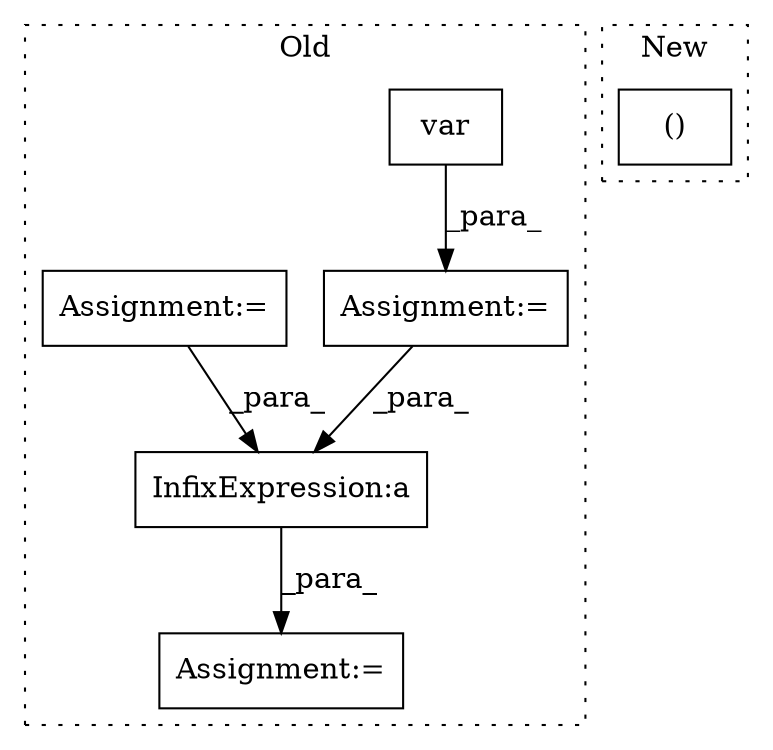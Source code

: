 digraph G {
subgraph cluster0 {
1 [label="var" a="32" s="664,679" l="4,1" shape="box"];
3 [label="Assignment:=" a="7" s="723" l="1" shape="box"];
4 [label="Assignment:=" a="7" s="695" l="1" shape="box"];
5 [label="InfixExpression:a" a="27" s="798" l="3" shape="box"];
6 [label="Assignment:=" a="7" s="657" l="1" shape="box"];
label = "Old";
style="dotted";
}
subgraph cluster1 {
2 [label="()" a="106" s="549" l="29" shape="box"];
label = "New";
style="dotted";
}
1 -> 6 [label="_para_"];
4 -> 5 [label="_para_"];
5 -> 3 [label="_para_"];
6 -> 5 [label="_para_"];
}